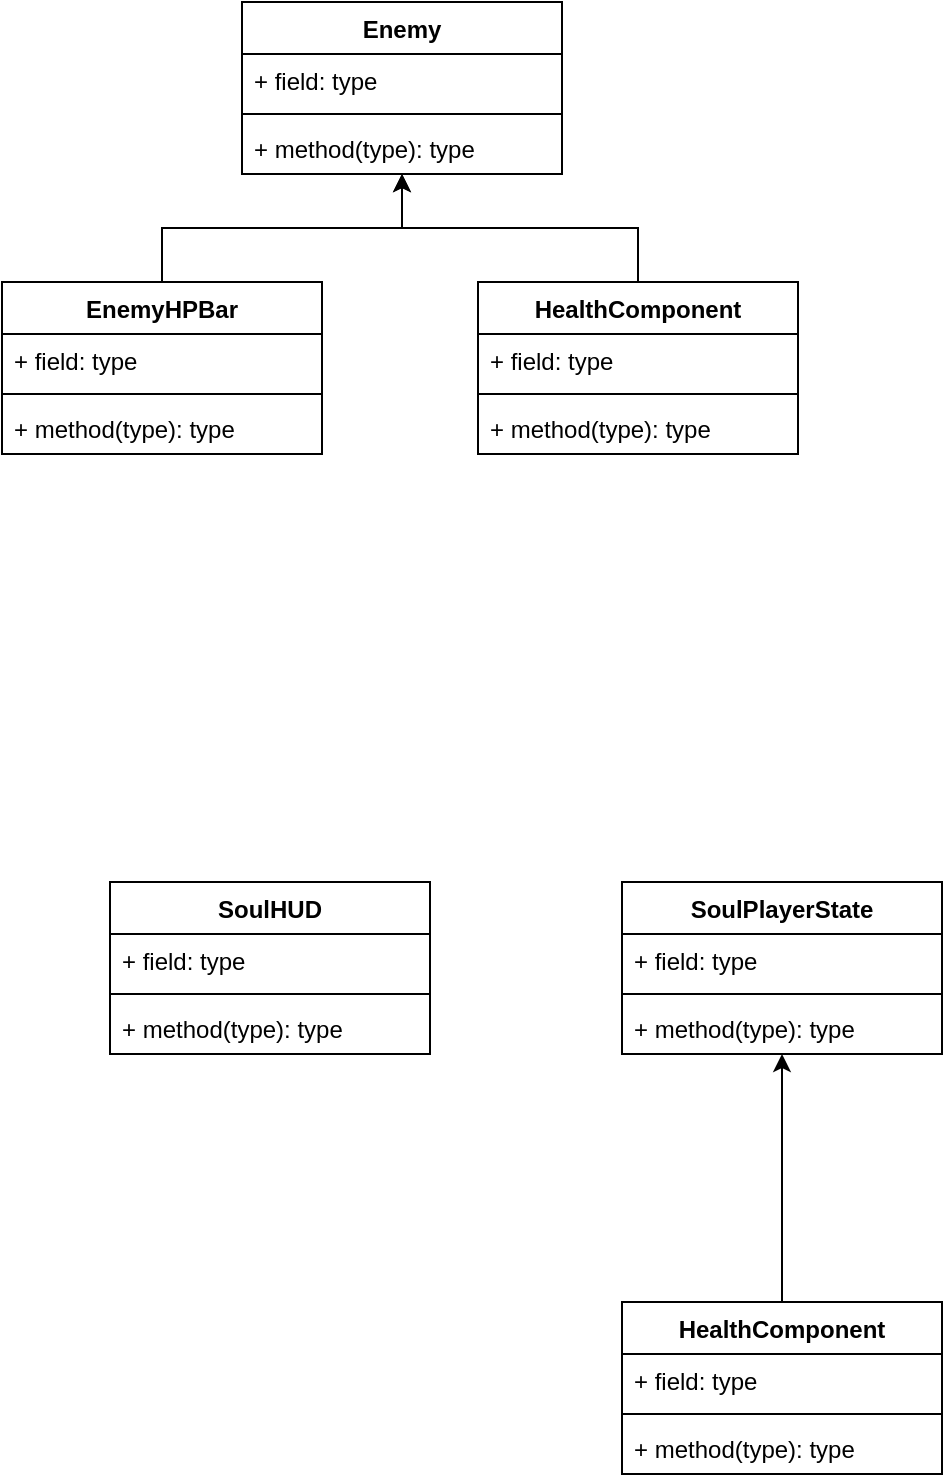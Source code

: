 <mxfile version="24.7.6">
  <diagram id="C5RBs43oDa-KdzZeNtuy" name="Page-1">
    <mxGraphModel dx="1434" dy="746" grid="1" gridSize="10" guides="1" tooltips="1" connect="1" arrows="1" fold="1" page="1" pageScale="1" pageWidth="827" pageHeight="1169" math="0" shadow="0">
      <root>
        <mxCell id="WIyWlLk6GJQsqaUBKTNV-0" />
        <mxCell id="WIyWlLk6GJQsqaUBKTNV-1" parent="WIyWlLk6GJQsqaUBKTNV-0" />
        <mxCell id="12s45qlN6TFo8BEcD-iC-0" value="Enemy&lt;div&gt;&lt;br&gt;&lt;/div&gt;" style="swimlane;fontStyle=1;align=center;verticalAlign=top;childLayout=stackLayout;horizontal=1;startSize=26;horizontalStack=0;resizeParent=1;resizeParentMax=0;resizeLast=0;collapsible=1;marginBottom=0;whiteSpace=wrap;html=1;" parent="WIyWlLk6GJQsqaUBKTNV-1" vertex="1">
          <mxGeometry x="320" y="130" width="160" height="86" as="geometry" />
        </mxCell>
        <mxCell id="12s45qlN6TFo8BEcD-iC-1" value="+ field: type" style="text;strokeColor=none;fillColor=none;align=left;verticalAlign=top;spacingLeft=4;spacingRight=4;overflow=hidden;rotatable=0;points=[[0,0.5],[1,0.5]];portConstraint=eastwest;whiteSpace=wrap;html=1;" parent="12s45qlN6TFo8BEcD-iC-0" vertex="1">
          <mxGeometry y="26" width="160" height="26" as="geometry" />
        </mxCell>
        <mxCell id="12s45qlN6TFo8BEcD-iC-2" value="" style="line;strokeWidth=1;fillColor=none;align=left;verticalAlign=middle;spacingTop=-1;spacingLeft=3;spacingRight=3;rotatable=0;labelPosition=right;points=[];portConstraint=eastwest;strokeColor=inherit;" parent="12s45qlN6TFo8BEcD-iC-0" vertex="1">
          <mxGeometry y="52" width="160" height="8" as="geometry" />
        </mxCell>
        <mxCell id="12s45qlN6TFo8BEcD-iC-3" value="+ method(type): type" style="text;strokeColor=none;fillColor=none;align=left;verticalAlign=top;spacingLeft=4;spacingRight=4;overflow=hidden;rotatable=0;points=[[0,0.5],[1,0.5]];portConstraint=eastwest;whiteSpace=wrap;html=1;" parent="12s45qlN6TFo8BEcD-iC-0" vertex="1">
          <mxGeometry y="60" width="160" height="26" as="geometry" />
        </mxCell>
        <mxCell id="12s45qlN6TFo8BEcD-iC-14" style="edgeStyle=orthogonalEdgeStyle;rounded=0;orthogonalLoop=1;jettySize=auto;html=1;" parent="WIyWlLk6GJQsqaUBKTNV-1" source="12s45qlN6TFo8BEcD-iC-4" target="12s45qlN6TFo8BEcD-iC-0" edge="1">
          <mxGeometry relative="1" as="geometry" />
        </mxCell>
        <mxCell id="12s45qlN6TFo8BEcD-iC-4" value="EnemyHPBar" style="swimlane;fontStyle=1;align=center;verticalAlign=top;childLayout=stackLayout;horizontal=1;startSize=26;horizontalStack=0;resizeParent=1;resizeParentMax=0;resizeLast=0;collapsible=1;marginBottom=0;whiteSpace=wrap;html=1;" parent="WIyWlLk6GJQsqaUBKTNV-1" vertex="1">
          <mxGeometry x="200" y="270" width="160" height="86" as="geometry" />
        </mxCell>
        <mxCell id="12s45qlN6TFo8BEcD-iC-5" value="+ field: type" style="text;strokeColor=none;fillColor=none;align=left;verticalAlign=top;spacingLeft=4;spacingRight=4;overflow=hidden;rotatable=0;points=[[0,0.5],[1,0.5]];portConstraint=eastwest;whiteSpace=wrap;html=1;" parent="12s45qlN6TFo8BEcD-iC-4" vertex="1">
          <mxGeometry y="26" width="160" height="26" as="geometry" />
        </mxCell>
        <mxCell id="12s45qlN6TFo8BEcD-iC-6" value="" style="line;strokeWidth=1;fillColor=none;align=left;verticalAlign=middle;spacingTop=-1;spacingLeft=3;spacingRight=3;rotatable=0;labelPosition=right;points=[];portConstraint=eastwest;strokeColor=inherit;" parent="12s45qlN6TFo8BEcD-iC-4" vertex="1">
          <mxGeometry y="52" width="160" height="8" as="geometry" />
        </mxCell>
        <mxCell id="12s45qlN6TFo8BEcD-iC-7" value="+ method(type): type" style="text;strokeColor=none;fillColor=none;align=left;verticalAlign=top;spacingLeft=4;spacingRight=4;overflow=hidden;rotatable=0;points=[[0,0.5],[1,0.5]];portConstraint=eastwest;whiteSpace=wrap;html=1;" parent="12s45qlN6TFo8BEcD-iC-4" vertex="1">
          <mxGeometry y="60" width="160" height="26" as="geometry" />
        </mxCell>
        <mxCell id="12s45qlN6TFo8BEcD-iC-15" style="edgeStyle=orthogonalEdgeStyle;rounded=0;orthogonalLoop=1;jettySize=auto;html=1;" parent="WIyWlLk6GJQsqaUBKTNV-1" source="12s45qlN6TFo8BEcD-iC-8" target="12s45qlN6TFo8BEcD-iC-0" edge="1">
          <mxGeometry relative="1" as="geometry" />
        </mxCell>
        <mxCell id="12s45qlN6TFo8BEcD-iC-8" value="HealthComponent" style="swimlane;fontStyle=1;align=center;verticalAlign=top;childLayout=stackLayout;horizontal=1;startSize=26;horizontalStack=0;resizeParent=1;resizeParentMax=0;resizeLast=0;collapsible=1;marginBottom=0;whiteSpace=wrap;html=1;" parent="WIyWlLk6GJQsqaUBKTNV-1" vertex="1">
          <mxGeometry x="438" y="270" width="160" height="86" as="geometry" />
        </mxCell>
        <mxCell id="12s45qlN6TFo8BEcD-iC-9" value="+ field: type" style="text;strokeColor=none;fillColor=none;align=left;verticalAlign=top;spacingLeft=4;spacingRight=4;overflow=hidden;rotatable=0;points=[[0,0.5],[1,0.5]];portConstraint=eastwest;whiteSpace=wrap;html=1;" parent="12s45qlN6TFo8BEcD-iC-8" vertex="1">
          <mxGeometry y="26" width="160" height="26" as="geometry" />
        </mxCell>
        <mxCell id="12s45qlN6TFo8BEcD-iC-10" value="" style="line;strokeWidth=1;fillColor=none;align=left;verticalAlign=middle;spacingTop=-1;spacingLeft=3;spacingRight=3;rotatable=0;labelPosition=right;points=[];portConstraint=eastwest;strokeColor=inherit;" parent="12s45qlN6TFo8BEcD-iC-8" vertex="1">
          <mxGeometry y="52" width="160" height="8" as="geometry" />
        </mxCell>
        <mxCell id="12s45qlN6TFo8BEcD-iC-11" value="+ method(type): type" style="text;strokeColor=none;fillColor=none;align=left;verticalAlign=top;spacingLeft=4;spacingRight=4;overflow=hidden;rotatable=0;points=[[0,0.5],[1,0.5]];portConstraint=eastwest;whiteSpace=wrap;html=1;" parent="12s45qlN6TFo8BEcD-iC-8" vertex="1">
          <mxGeometry y="60" width="160" height="26" as="geometry" />
        </mxCell>
        <mxCell id="Mmqyyab8SDGmaGRIyRj3-0" value="SoulHUD" style="swimlane;fontStyle=1;align=center;verticalAlign=top;childLayout=stackLayout;horizontal=1;startSize=26;horizontalStack=0;resizeParent=1;resizeParentMax=0;resizeLast=0;collapsible=1;marginBottom=0;whiteSpace=wrap;html=1;" vertex="1" parent="WIyWlLk6GJQsqaUBKTNV-1">
          <mxGeometry x="254" y="570" width="160" height="86" as="geometry" />
        </mxCell>
        <mxCell id="Mmqyyab8SDGmaGRIyRj3-1" value="+ field: type" style="text;strokeColor=none;fillColor=none;align=left;verticalAlign=top;spacingLeft=4;spacingRight=4;overflow=hidden;rotatable=0;points=[[0,0.5],[1,0.5]];portConstraint=eastwest;whiteSpace=wrap;html=1;" vertex="1" parent="Mmqyyab8SDGmaGRIyRj3-0">
          <mxGeometry y="26" width="160" height="26" as="geometry" />
        </mxCell>
        <mxCell id="Mmqyyab8SDGmaGRIyRj3-2" value="" style="line;strokeWidth=1;fillColor=none;align=left;verticalAlign=middle;spacingTop=-1;spacingLeft=3;spacingRight=3;rotatable=0;labelPosition=right;points=[];portConstraint=eastwest;strokeColor=inherit;" vertex="1" parent="Mmqyyab8SDGmaGRIyRj3-0">
          <mxGeometry y="52" width="160" height="8" as="geometry" />
        </mxCell>
        <mxCell id="Mmqyyab8SDGmaGRIyRj3-3" value="+ method(type): type" style="text;strokeColor=none;fillColor=none;align=left;verticalAlign=top;spacingLeft=4;spacingRight=4;overflow=hidden;rotatable=0;points=[[0,0.5],[1,0.5]];portConstraint=eastwest;whiteSpace=wrap;html=1;" vertex="1" parent="Mmqyyab8SDGmaGRIyRj3-0">
          <mxGeometry y="60" width="160" height="26" as="geometry" />
        </mxCell>
        <mxCell id="Mmqyyab8SDGmaGRIyRj3-4" value="SoulPlayerState" style="swimlane;fontStyle=1;align=center;verticalAlign=top;childLayout=stackLayout;horizontal=1;startSize=26;horizontalStack=0;resizeParent=1;resizeParentMax=0;resizeLast=0;collapsible=1;marginBottom=0;whiteSpace=wrap;html=1;" vertex="1" parent="WIyWlLk6GJQsqaUBKTNV-1">
          <mxGeometry x="510" y="570" width="160" height="86" as="geometry" />
        </mxCell>
        <mxCell id="Mmqyyab8SDGmaGRIyRj3-5" value="+ field: type" style="text;strokeColor=none;fillColor=none;align=left;verticalAlign=top;spacingLeft=4;spacingRight=4;overflow=hidden;rotatable=0;points=[[0,0.5],[1,0.5]];portConstraint=eastwest;whiteSpace=wrap;html=1;" vertex="1" parent="Mmqyyab8SDGmaGRIyRj3-4">
          <mxGeometry y="26" width="160" height="26" as="geometry" />
        </mxCell>
        <mxCell id="Mmqyyab8SDGmaGRIyRj3-6" value="" style="line;strokeWidth=1;fillColor=none;align=left;verticalAlign=middle;spacingTop=-1;spacingLeft=3;spacingRight=3;rotatable=0;labelPosition=right;points=[];portConstraint=eastwest;strokeColor=inherit;" vertex="1" parent="Mmqyyab8SDGmaGRIyRj3-4">
          <mxGeometry y="52" width="160" height="8" as="geometry" />
        </mxCell>
        <mxCell id="Mmqyyab8SDGmaGRIyRj3-7" value="+ method(type): type" style="text;strokeColor=none;fillColor=none;align=left;verticalAlign=top;spacingLeft=4;spacingRight=4;overflow=hidden;rotatable=0;points=[[0,0.5],[1,0.5]];portConstraint=eastwest;whiteSpace=wrap;html=1;" vertex="1" parent="Mmqyyab8SDGmaGRIyRj3-4">
          <mxGeometry y="60" width="160" height="26" as="geometry" />
        </mxCell>
        <mxCell id="Mmqyyab8SDGmaGRIyRj3-12" style="edgeStyle=orthogonalEdgeStyle;rounded=0;orthogonalLoop=1;jettySize=auto;html=1;" edge="1" parent="WIyWlLk6GJQsqaUBKTNV-1" source="Mmqyyab8SDGmaGRIyRj3-8" target="Mmqyyab8SDGmaGRIyRj3-4">
          <mxGeometry relative="1" as="geometry" />
        </mxCell>
        <mxCell id="Mmqyyab8SDGmaGRIyRj3-8" value="HealthComponent" style="swimlane;fontStyle=1;align=center;verticalAlign=top;childLayout=stackLayout;horizontal=1;startSize=26;horizontalStack=0;resizeParent=1;resizeParentMax=0;resizeLast=0;collapsible=1;marginBottom=0;whiteSpace=wrap;html=1;" vertex="1" parent="WIyWlLk6GJQsqaUBKTNV-1">
          <mxGeometry x="510" y="780" width="160" height="86" as="geometry" />
        </mxCell>
        <mxCell id="Mmqyyab8SDGmaGRIyRj3-9" value="+ field: type" style="text;strokeColor=none;fillColor=none;align=left;verticalAlign=top;spacingLeft=4;spacingRight=4;overflow=hidden;rotatable=0;points=[[0,0.5],[1,0.5]];portConstraint=eastwest;whiteSpace=wrap;html=1;" vertex="1" parent="Mmqyyab8SDGmaGRIyRj3-8">
          <mxGeometry y="26" width="160" height="26" as="geometry" />
        </mxCell>
        <mxCell id="Mmqyyab8SDGmaGRIyRj3-10" value="" style="line;strokeWidth=1;fillColor=none;align=left;verticalAlign=middle;spacingTop=-1;spacingLeft=3;spacingRight=3;rotatable=0;labelPosition=right;points=[];portConstraint=eastwest;strokeColor=inherit;" vertex="1" parent="Mmqyyab8SDGmaGRIyRj3-8">
          <mxGeometry y="52" width="160" height="8" as="geometry" />
        </mxCell>
        <mxCell id="Mmqyyab8SDGmaGRIyRj3-11" value="+ method(type): type" style="text;strokeColor=none;fillColor=none;align=left;verticalAlign=top;spacingLeft=4;spacingRight=4;overflow=hidden;rotatable=0;points=[[0,0.5],[1,0.5]];portConstraint=eastwest;whiteSpace=wrap;html=1;" vertex="1" parent="Mmqyyab8SDGmaGRIyRj3-8">
          <mxGeometry y="60" width="160" height="26" as="geometry" />
        </mxCell>
      </root>
    </mxGraphModel>
  </diagram>
</mxfile>
